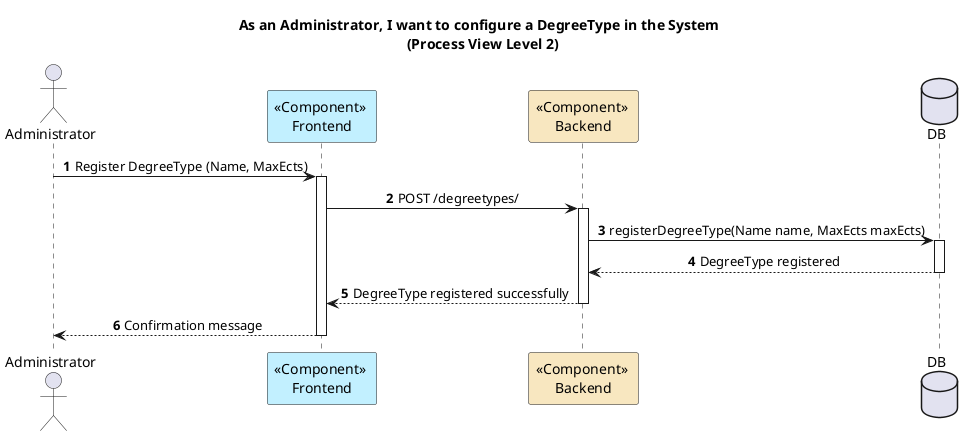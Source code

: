 @startuml

autonumber
title As an Administrator, I want to configure a DegreeType in the System \n (Process View Level 2)

skinparam sequenceMessageAlign center

actor Administrator
participant "<<Component>> \nFrontend" as FE #application
participant "<<Component>> \nBackend" as BE #strategy
database DB

Administrator -> FE : Register DegreeType (Name, MaxEcts)
activate FE
FE -> BE : POST /degreetypes/
activate BE

BE -> DB : registerDegreeType(Name name, MaxEcts maxEcts)
activate DB
DB --> BE : DegreeType registered
deactivate DB

BE --> FE : DegreeType registered successfully
deactivate BE

FE --> Administrator : Confirmation message
deactivate FE

@enduml